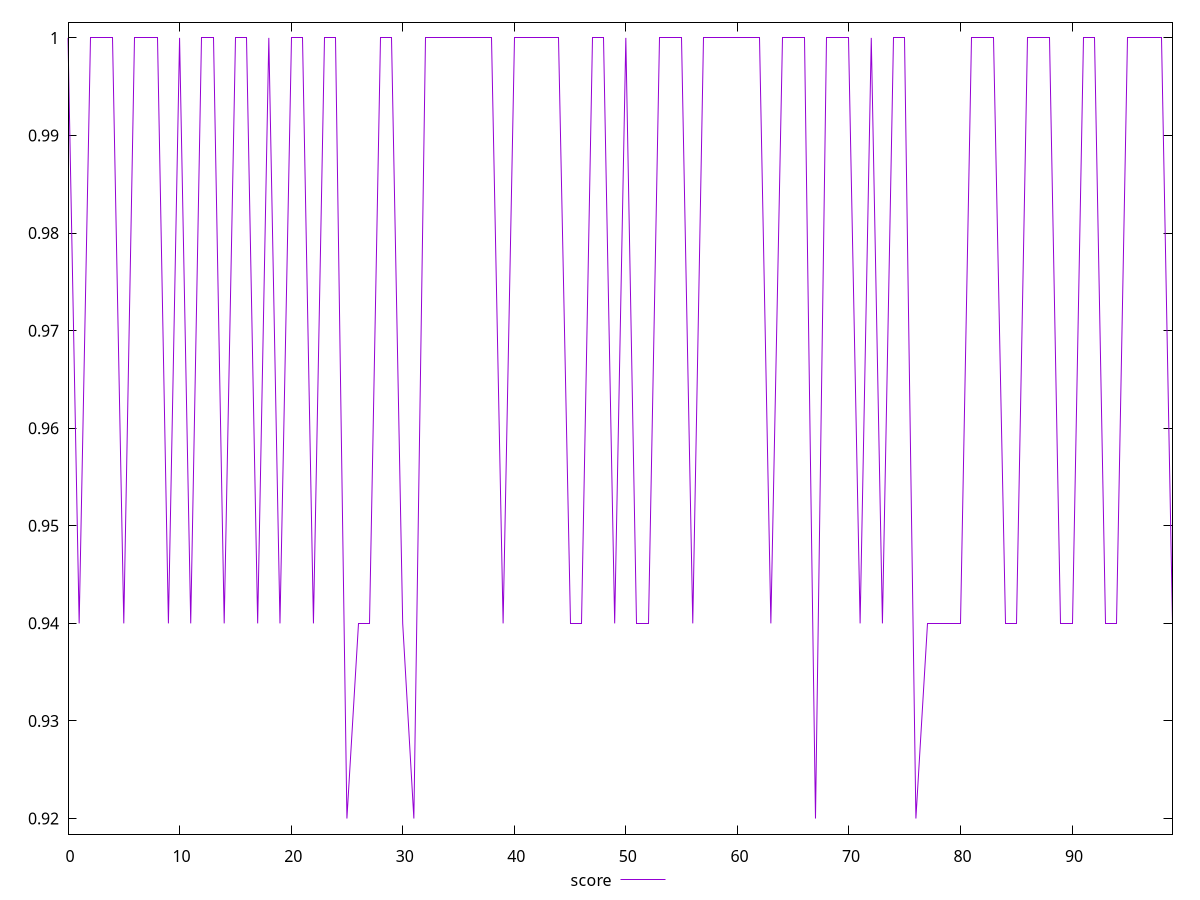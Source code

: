 reset

$score <<EOF
0 1
1 0.94
2 1
3 1
4 1
5 0.94
6 1
7 1
8 1
9 0.94
10 1
11 0.94
12 1
13 1
14 0.94
15 1
16 1
17 0.94
18 1
19 0.94
20 1
21 1
22 0.94
23 1
24 1
25 0.92
26 0.94
27 0.94
28 1
29 1
30 0.94
31 0.92
32 1
33 1
34 1
35 1
36 1
37 1
38 1
39 0.94
40 1
41 1
42 1
43 1
44 1
45 0.94
46 0.94
47 1
48 1
49 0.94
50 1
51 0.94
52 0.94
53 1
54 1
55 1
56 0.94
57 1
58 1
59 1
60 1
61 1
62 1
63 0.94
64 1
65 1
66 1
67 0.92
68 1
69 1
70 1
71 0.94
72 1
73 0.94
74 1
75 1
76 0.92
77 0.94
78 0.94
79 0.94
80 0.94
81 1
82 1
83 1
84 0.94
85 0.94
86 1
87 1
88 1
89 0.94
90 0.94
91 1
92 1
93 0.94
94 0.94
95 1
96 1
97 1
98 1
99 0.94
EOF

set key outside below
set xrange [0:99]
set yrange [0.9184:1.0016]
set trange [0.9184:1.0016]
set terminal svg size 640, 500 enhanced background rgb 'white'
set output "reports/report_00032_2021-02-25T10-28-15.087Z/cumulative-layout-shift/samples/music/score/values.svg"

plot $score title "score" with line

reset
